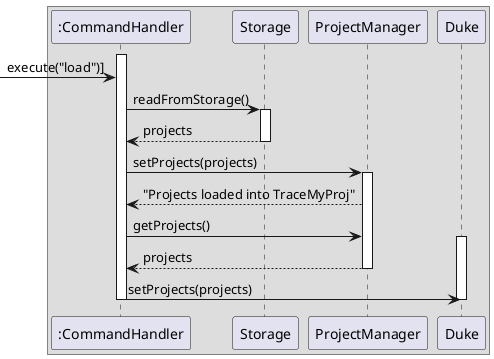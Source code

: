 @startuml

box
participant ":CommandHandler" as CommandHandler
participant "Storage" as Storage
participant "ProjectManager" as ProjectManager
participant "Duke" as Duke
end box

activate CommandHandler
[-> CommandHandler : execute("load")]

CommandHandler -> Storage :  readFromStorage()
activate Storage

Storage --> CommandHandler : projects
deactivate Storage

CommandHandler -> ProjectManager : setProjects(projects)
activate ProjectManager

ProjectManager --> CommandHandler : "Projects loaded into TraceMyProj"


CommandHandler -> ProjectManager : getProjects()
activate Duke

ProjectManager --> CommandHandler : projects
deactivate ProjectManager

CommandHandler -> Duke : setProjects(projects)

deactivate CommandHandler
deactivate Duke

@enduml
